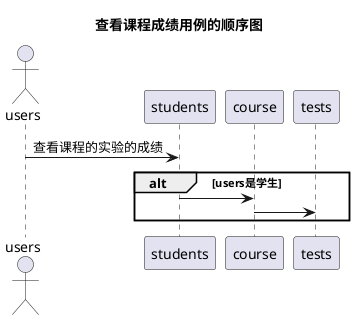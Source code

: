 @startuml
title 查看课程成绩用例的顺序图
actor users
users -> students: 查看课程的实验的成绩
alt users是学生
        students -> course
	course-> tests
end
@enduml